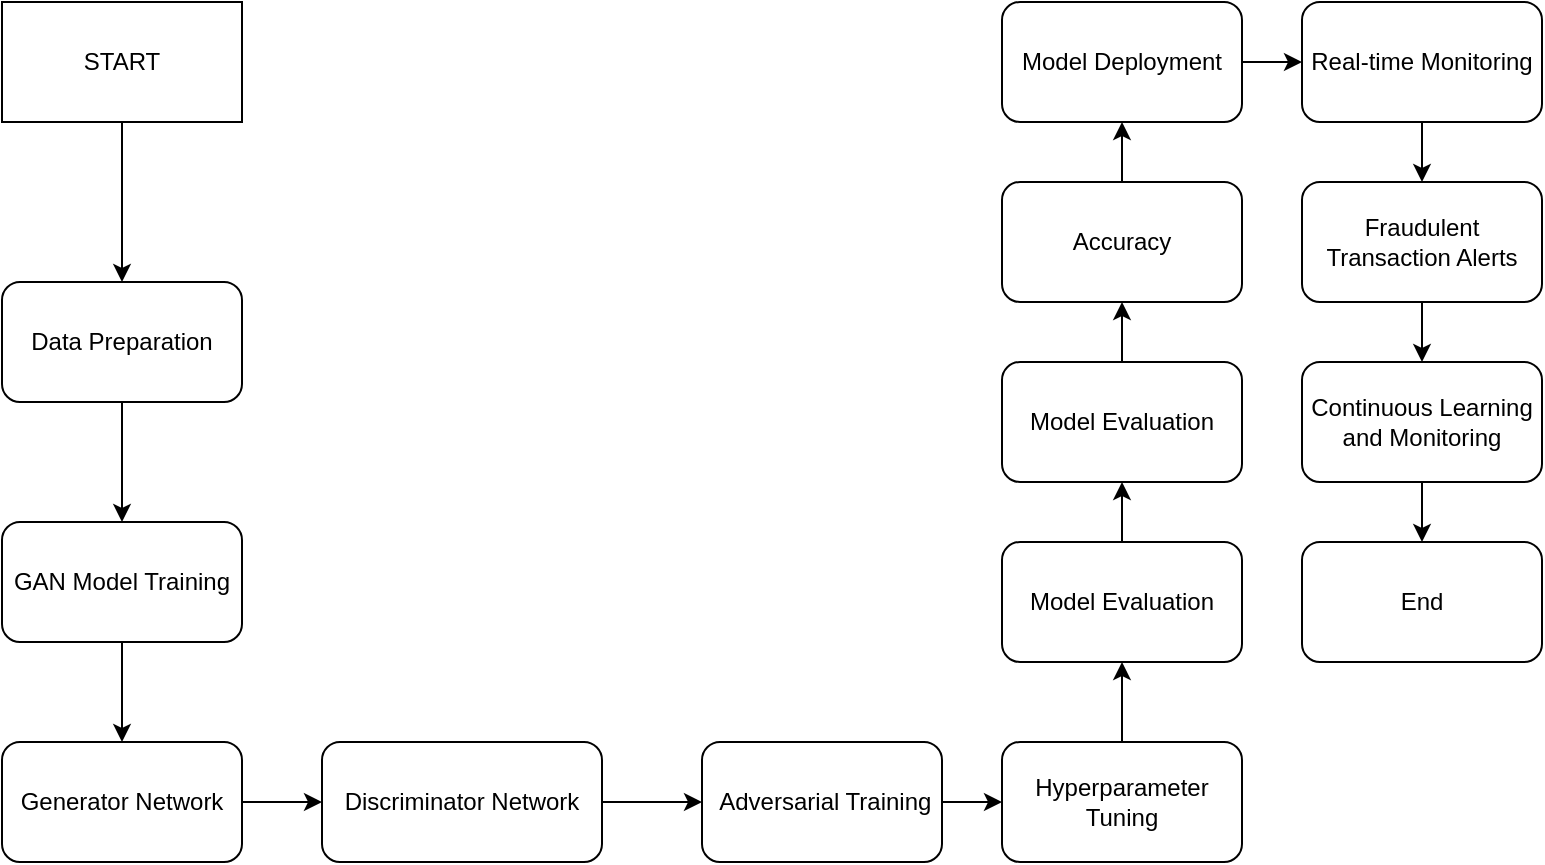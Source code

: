 <mxfile version="24.6.4" type="device">
  <diagram name="Page-1" id="rqDVpB9Ly24fLxVqrmR9">
    <mxGraphModel dx="1050" dy="562" grid="1" gridSize="10" guides="1" tooltips="1" connect="1" arrows="1" fold="1" page="1" pageScale="1" pageWidth="850" pageHeight="1100" math="0" shadow="0">
      <root>
        <mxCell id="0" />
        <mxCell id="1" parent="0" />
        <mxCell id="cHYB8Krf_bOS45qP_0QD-8" value="" style="edgeStyle=orthogonalEdgeStyle;rounded=0;orthogonalLoop=1;jettySize=auto;html=1;" edge="1" parent="1" source="cHYB8Krf_bOS45qP_0QD-1" target="cHYB8Krf_bOS45qP_0QD-2">
          <mxGeometry relative="1" as="geometry" />
        </mxCell>
        <mxCell id="cHYB8Krf_bOS45qP_0QD-1" value="START" style="rounded=0;whiteSpace=wrap;html=1;" vertex="1" parent="1">
          <mxGeometry x="30" y="90" width="120" height="60" as="geometry" />
        </mxCell>
        <mxCell id="cHYB8Krf_bOS45qP_0QD-7" value="" style="edgeStyle=orthogonalEdgeStyle;rounded=0;orthogonalLoop=1;jettySize=auto;html=1;" edge="1" parent="1" source="cHYB8Krf_bOS45qP_0QD-2" target="cHYB8Krf_bOS45qP_0QD-5">
          <mxGeometry relative="1" as="geometry" />
        </mxCell>
        <mxCell id="cHYB8Krf_bOS45qP_0QD-2" value="Data Preparation" style="rounded=1;whiteSpace=wrap;html=1;" vertex="1" parent="1">
          <mxGeometry x="30" y="230" width="120" height="60" as="geometry" />
        </mxCell>
        <mxCell id="cHYB8Krf_bOS45qP_0QD-10" value="" style="edgeStyle=orthogonalEdgeStyle;rounded=0;orthogonalLoop=1;jettySize=auto;html=1;" edge="1" parent="1" source="cHYB8Krf_bOS45qP_0QD-5" target="cHYB8Krf_bOS45qP_0QD-9">
          <mxGeometry relative="1" as="geometry" />
        </mxCell>
        <mxCell id="cHYB8Krf_bOS45qP_0QD-5" value="GAN Model Training" style="rounded=1;whiteSpace=wrap;html=1;" vertex="1" parent="1">
          <mxGeometry x="30" y="350" width="120" height="60" as="geometry" />
        </mxCell>
        <mxCell id="cHYB8Krf_bOS45qP_0QD-12" value="" style="edgeStyle=orthogonalEdgeStyle;rounded=0;orthogonalLoop=1;jettySize=auto;html=1;" edge="1" parent="1" source="cHYB8Krf_bOS45qP_0QD-9" target="cHYB8Krf_bOS45qP_0QD-11">
          <mxGeometry relative="1" as="geometry" />
        </mxCell>
        <mxCell id="cHYB8Krf_bOS45qP_0QD-9" value="Generator Network" style="rounded=1;whiteSpace=wrap;html=1;" vertex="1" parent="1">
          <mxGeometry x="30" y="460" width="120" height="60" as="geometry" />
        </mxCell>
        <mxCell id="cHYB8Krf_bOS45qP_0QD-14" value="" style="edgeStyle=orthogonalEdgeStyle;rounded=0;orthogonalLoop=1;jettySize=auto;html=1;" edge="1" parent="1" source="cHYB8Krf_bOS45qP_0QD-11" target="cHYB8Krf_bOS45qP_0QD-13">
          <mxGeometry relative="1" as="geometry" />
        </mxCell>
        <mxCell id="cHYB8Krf_bOS45qP_0QD-11" value="Discriminator Network" style="rounded=1;whiteSpace=wrap;html=1;" vertex="1" parent="1">
          <mxGeometry x="190" y="460" width="140" height="60" as="geometry" />
        </mxCell>
        <mxCell id="cHYB8Krf_bOS45qP_0QD-16" value="" style="edgeStyle=orthogonalEdgeStyle;rounded=0;orthogonalLoop=1;jettySize=auto;html=1;" edge="1" parent="1" source="cHYB8Krf_bOS45qP_0QD-13" target="cHYB8Krf_bOS45qP_0QD-15">
          <mxGeometry relative="1" as="geometry" />
        </mxCell>
        <mxCell id="cHYB8Krf_bOS45qP_0QD-13" value="&amp;nbsp;Adversarial Training" style="rounded=1;whiteSpace=wrap;html=1;" vertex="1" parent="1">
          <mxGeometry x="380" y="460" width="120" height="60" as="geometry" />
        </mxCell>
        <mxCell id="cHYB8Krf_bOS45qP_0QD-19" value="" style="edgeStyle=orthogonalEdgeStyle;rounded=0;orthogonalLoop=1;jettySize=auto;html=1;" edge="1" parent="1" source="cHYB8Krf_bOS45qP_0QD-15" target="cHYB8Krf_bOS45qP_0QD-18">
          <mxGeometry relative="1" as="geometry" />
        </mxCell>
        <mxCell id="cHYB8Krf_bOS45qP_0QD-15" value="Hyperparameter Tuning" style="rounded=1;whiteSpace=wrap;html=1;" vertex="1" parent="1">
          <mxGeometry x="530" y="460" width="120" height="60" as="geometry" />
        </mxCell>
        <mxCell id="cHYB8Krf_bOS45qP_0QD-21" value="" style="edgeStyle=orthogonalEdgeStyle;rounded=0;orthogonalLoop=1;jettySize=auto;html=1;" edge="1" parent="1" source="cHYB8Krf_bOS45qP_0QD-18" target="cHYB8Krf_bOS45qP_0QD-20">
          <mxGeometry relative="1" as="geometry" />
        </mxCell>
        <mxCell id="cHYB8Krf_bOS45qP_0QD-18" value="Model Evaluation" style="rounded=1;whiteSpace=wrap;html=1;" vertex="1" parent="1">
          <mxGeometry x="530" y="360" width="120" height="60" as="geometry" />
        </mxCell>
        <mxCell id="cHYB8Krf_bOS45qP_0QD-23" value="" style="edgeStyle=orthogonalEdgeStyle;rounded=0;orthogonalLoop=1;jettySize=auto;html=1;" edge="1" parent="1" source="cHYB8Krf_bOS45qP_0QD-20" target="cHYB8Krf_bOS45qP_0QD-22">
          <mxGeometry relative="1" as="geometry" />
        </mxCell>
        <mxCell id="cHYB8Krf_bOS45qP_0QD-20" value="Model Evaluation" style="rounded=1;whiteSpace=wrap;html=1;" vertex="1" parent="1">
          <mxGeometry x="530" y="270" width="120" height="60" as="geometry" />
        </mxCell>
        <mxCell id="cHYB8Krf_bOS45qP_0QD-25" value="" style="edgeStyle=orthogonalEdgeStyle;rounded=0;orthogonalLoop=1;jettySize=auto;html=1;" edge="1" parent="1" source="cHYB8Krf_bOS45qP_0QD-22" target="cHYB8Krf_bOS45qP_0QD-24">
          <mxGeometry relative="1" as="geometry" />
        </mxCell>
        <mxCell id="cHYB8Krf_bOS45qP_0QD-22" value="Accuracy" style="rounded=1;whiteSpace=wrap;html=1;" vertex="1" parent="1">
          <mxGeometry x="530" y="180" width="120" height="60" as="geometry" />
        </mxCell>
        <mxCell id="cHYB8Krf_bOS45qP_0QD-27" value="" style="edgeStyle=orthogonalEdgeStyle;rounded=0;orthogonalLoop=1;jettySize=auto;html=1;" edge="1" parent="1" source="cHYB8Krf_bOS45qP_0QD-24" target="cHYB8Krf_bOS45qP_0QD-26">
          <mxGeometry relative="1" as="geometry" />
        </mxCell>
        <mxCell id="cHYB8Krf_bOS45qP_0QD-24" value=" Model Deployment" style="rounded=1;whiteSpace=wrap;html=1;" vertex="1" parent="1">
          <mxGeometry x="530" y="90" width="120" height="60" as="geometry" />
        </mxCell>
        <mxCell id="cHYB8Krf_bOS45qP_0QD-29" value="" style="edgeStyle=orthogonalEdgeStyle;rounded=0;orthogonalLoop=1;jettySize=auto;html=1;" edge="1" parent="1" source="cHYB8Krf_bOS45qP_0QD-26" target="cHYB8Krf_bOS45qP_0QD-28">
          <mxGeometry relative="1" as="geometry" />
        </mxCell>
        <mxCell id="cHYB8Krf_bOS45qP_0QD-26" value=" Real-time Monitoring" style="rounded=1;whiteSpace=wrap;html=1;" vertex="1" parent="1">
          <mxGeometry x="680" y="90" width="120" height="60" as="geometry" />
        </mxCell>
        <mxCell id="cHYB8Krf_bOS45qP_0QD-31" value="" style="edgeStyle=orthogonalEdgeStyle;rounded=0;orthogonalLoop=1;jettySize=auto;html=1;" edge="1" parent="1" source="cHYB8Krf_bOS45qP_0QD-28" target="cHYB8Krf_bOS45qP_0QD-30">
          <mxGeometry relative="1" as="geometry" />
        </mxCell>
        <mxCell id="cHYB8Krf_bOS45qP_0QD-28" value=" Fraudulent Transaction Alerts" style="rounded=1;whiteSpace=wrap;html=1;" vertex="1" parent="1">
          <mxGeometry x="680" y="180" width="120" height="60" as="geometry" />
        </mxCell>
        <mxCell id="cHYB8Krf_bOS45qP_0QD-33" value="" style="edgeStyle=orthogonalEdgeStyle;rounded=0;orthogonalLoop=1;jettySize=auto;html=1;" edge="1" parent="1" source="cHYB8Krf_bOS45qP_0QD-30" target="cHYB8Krf_bOS45qP_0QD-32">
          <mxGeometry relative="1" as="geometry" />
        </mxCell>
        <mxCell id="cHYB8Krf_bOS45qP_0QD-30" value=" Continuous Learning and Monitoring" style="rounded=1;whiteSpace=wrap;html=1;" vertex="1" parent="1">
          <mxGeometry x="680" y="270" width="120" height="60" as="geometry" />
        </mxCell>
        <mxCell id="cHYB8Krf_bOS45qP_0QD-32" value=" End" style="rounded=1;whiteSpace=wrap;html=1;" vertex="1" parent="1">
          <mxGeometry x="680" y="360" width="120" height="60" as="geometry" />
        </mxCell>
      </root>
    </mxGraphModel>
  </diagram>
</mxfile>
